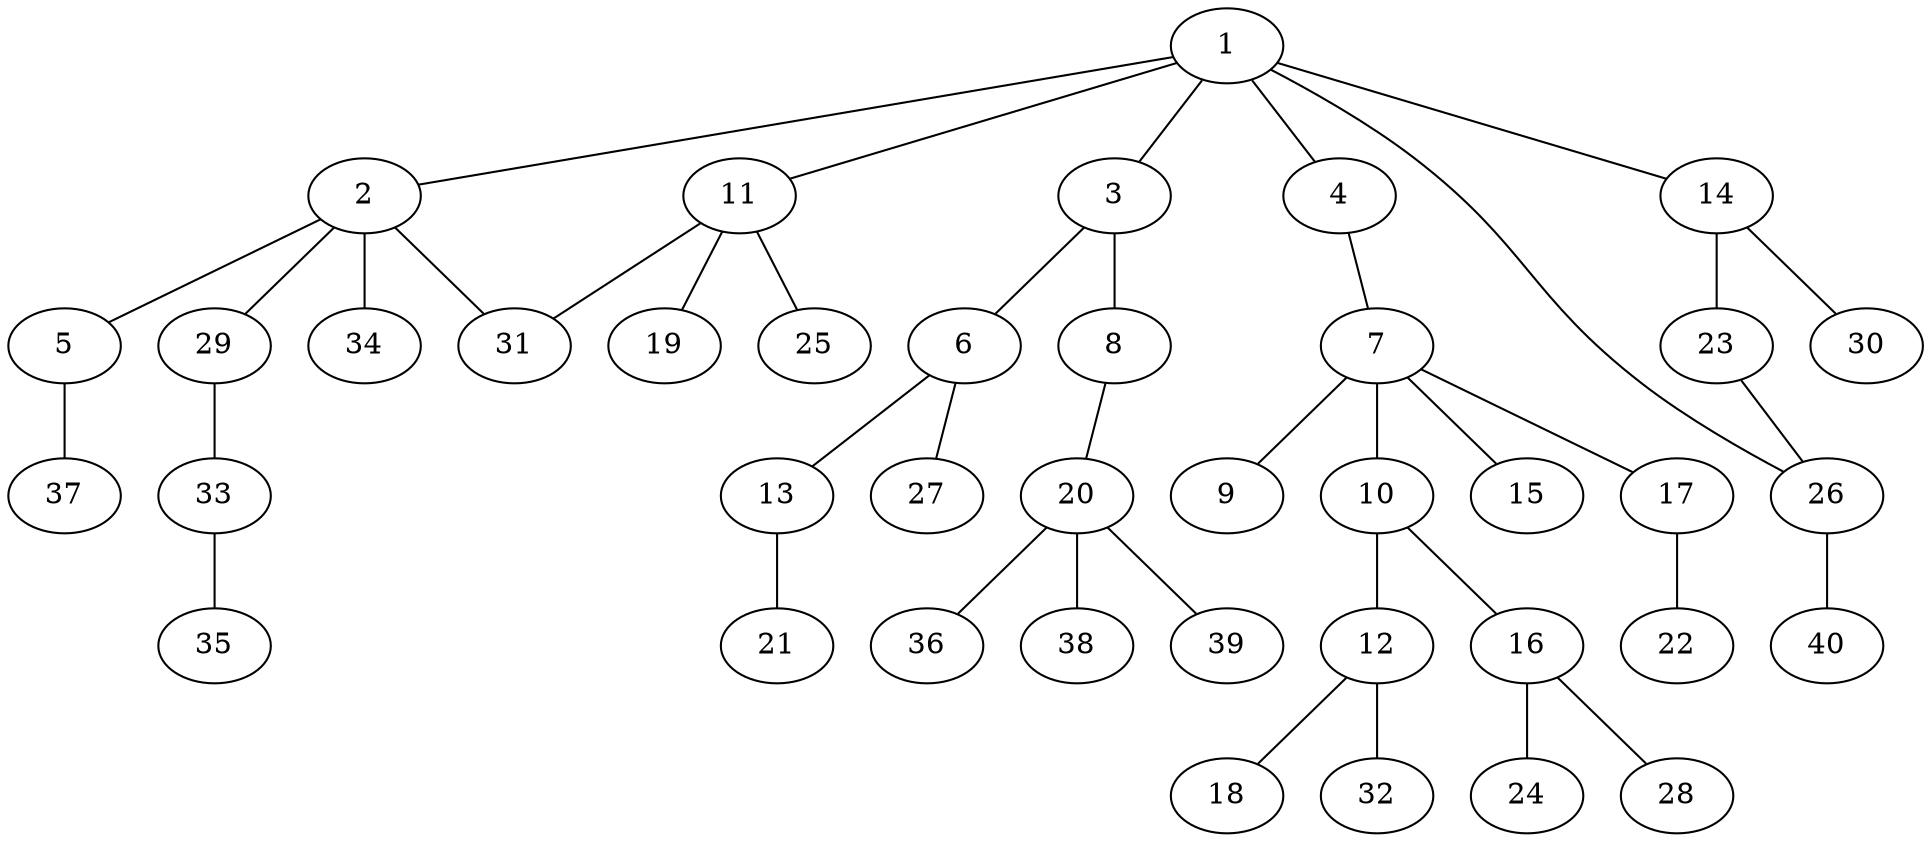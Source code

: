 graph graphname {1--2
1--3
1--4
1--11
1--14
1--26
2--5
2--29
2--31
2--34
3--6
3--8
4--7
5--37
6--13
6--27
7--9
7--10
7--15
7--17
8--20
10--12
10--16
11--19
11--25
11--31
12--18
12--32
13--21
14--23
14--30
16--24
16--28
17--22
20--36
20--38
20--39
23--26
26--40
29--33
33--35
}